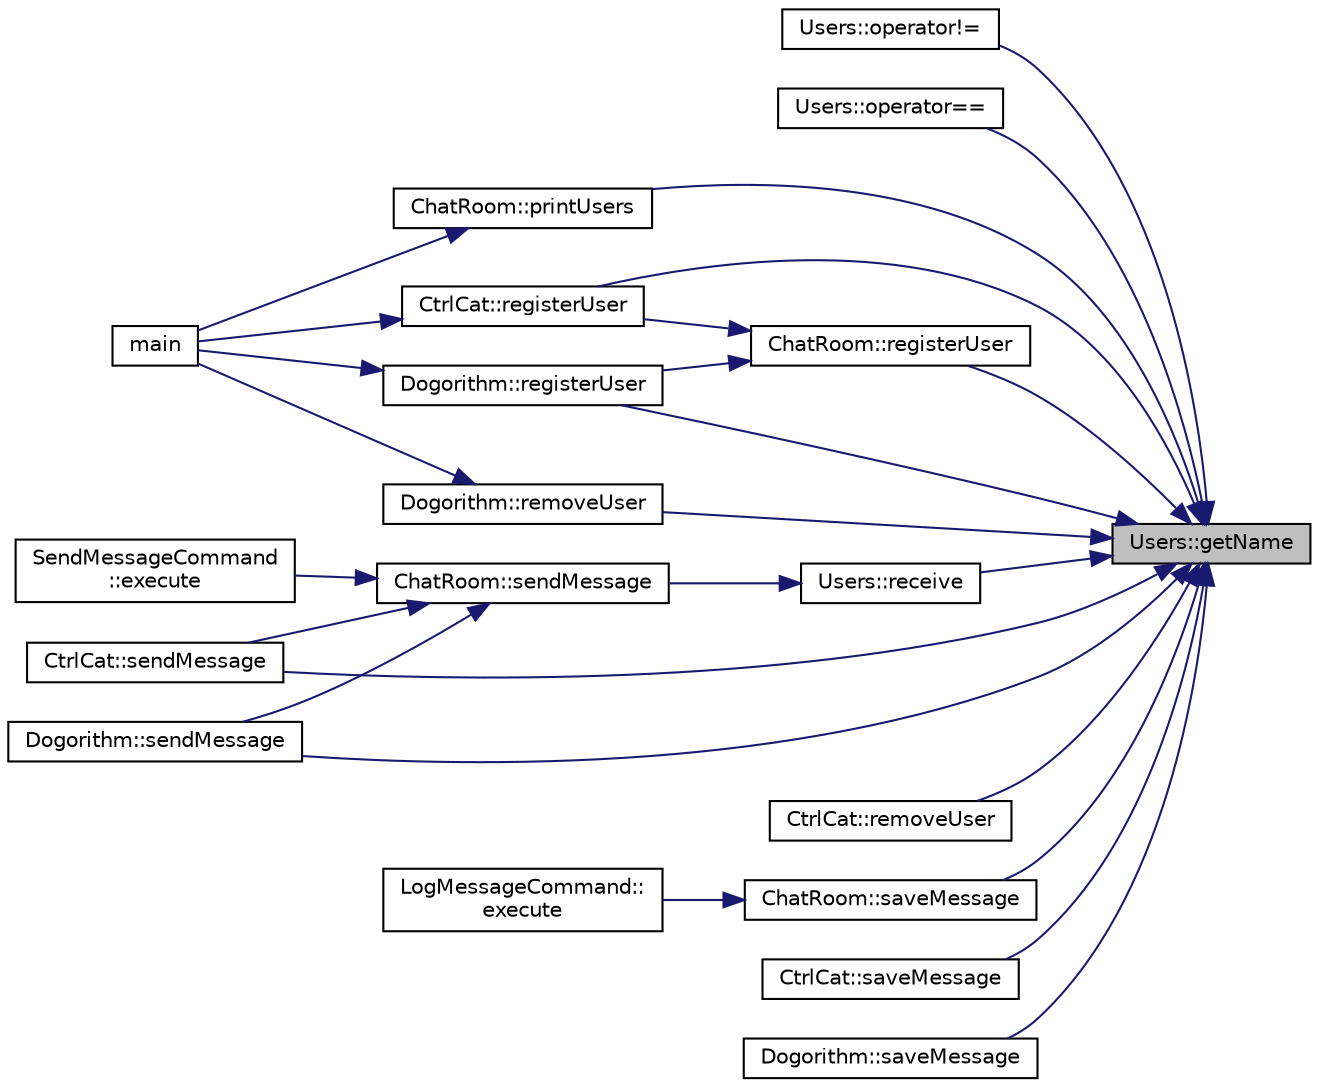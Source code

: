 digraph "Users::getName"
{
 // LATEX_PDF_SIZE
  edge [fontname="Helvetica",fontsize="10",labelfontname="Helvetica",labelfontsize="10"];
  node [fontname="Helvetica",fontsize="10",shape=record];
  rankdir="RL";
  Node1 [label="Users::getName",height=0.2,width=0.4,color="black", fillcolor="grey75", style="filled", fontcolor="black",tooltip="Get the user's display name."];
  Node1 -> Node2 [dir="back",color="midnightblue",fontsize="10",style="solid",fontname="Helvetica"];
  Node2 [label="Users::operator!=",height=0.2,width=0.4,color="black", fillcolor="white", style="filled",URL="$classUsers.html#a72d70815e414c60ebc58cb23003d2ff5",tooltip="Inequality operator for comparing users."];
  Node1 -> Node3 [dir="back",color="midnightblue",fontsize="10",style="solid",fontname="Helvetica"];
  Node3 [label="Users::operator==",height=0.2,width=0.4,color="black", fillcolor="white", style="filled",URL="$classUsers.html#a0117dc9a3f246a3e5b8c7b3122583b5a",tooltip="Equality operator for comparing users."];
  Node1 -> Node4 [dir="back",color="midnightblue",fontsize="10",style="solid",fontname="Helvetica"];
  Node4 [label="ChatRoom::printUsers",height=0.2,width=0.4,color="black", fillcolor="white", style="filled",URL="$classChatRoom.html#ad0236773e963c393648a57ff5848351c",tooltip="Print the list of users in the chat room."];
  Node4 -> Node5 [dir="back",color="midnightblue",fontsize="10",style="solid",fontname="Helvetica"];
  Node5 [label="main",height=0.2,width=0.4,color="black", fillcolor="white", style="filled",URL="$TestingMain_8cpp.html#ae66f6b31b5ad750f1fe042a706a4e3d4",tooltip=" "];
  Node1 -> Node6 [dir="back",color="midnightblue",fontsize="10",style="solid",fontname="Helvetica"];
  Node6 [label="Users::receive",height=0.2,width=0.4,color="black", fillcolor="white", style="filled",URL="$classUsers.html#ae7c1e816b6eaa92486b200f2dcb0c6f5",tooltip="Receive a message from another user."];
  Node6 -> Node7 [dir="back",color="midnightblue",fontsize="10",style="solid",fontname="Helvetica"];
  Node7 [label="ChatRoom::sendMessage",height=0.2,width=0.4,color="black", fillcolor="white", style="filled",URL="$classChatRoom.html#a152eb0249ccc3a3d15c516c20f0655da",tooltip="Send a message from a user to the chat room."];
  Node7 -> Node8 [dir="back",color="midnightblue",fontsize="10",style="solid",fontname="Helvetica"];
  Node8 [label="SendMessageCommand\l::execute",height=0.2,width=0.4,color="black", fillcolor="white", style="filled",URL="$classSendMessageCommand.html#a1393dfb26e5e5c580c87fb1f0aa38276",tooltip="Execute the send message operation."];
  Node7 -> Node9 [dir="back",color="midnightblue",fontsize="10",style="solid",fontname="Helvetica"];
  Node9 [label="CtrlCat::sendMessage",height=0.2,width=0.4,color="black", fillcolor="white", style="filled",URL="$classCtrlCat.html#a2ed0c39ec284623d2fc58637e3af129e",tooltip="Send a message from a user to the chat room."];
  Node7 -> Node10 [dir="back",color="midnightblue",fontsize="10",style="solid",fontname="Helvetica"];
  Node10 [label="Dogorithm::sendMessage",height=0.2,width=0.4,color="black", fillcolor="white", style="filled",URL="$classDogorithm.html#aadada81b37e948ed025aa56e106c2c08",tooltip="Send a message from a user to the chat room."];
  Node1 -> Node11 [dir="back",color="midnightblue",fontsize="10",style="solid",fontname="Helvetica"];
  Node11 [label="ChatRoom::registerUser",height=0.2,width=0.4,color="black", fillcolor="white", style="filled",URL="$classChatRoom.html#a78689ed978a1454993447bf7ffdff744",tooltip="Register a new user to the chat room."];
  Node11 -> Node12 [dir="back",color="midnightblue",fontsize="10",style="solid",fontname="Helvetica"];
  Node12 [label="CtrlCat::registerUser",height=0.2,width=0.4,color="black", fillcolor="white", style="filled",URL="$classCtrlCat.html#af03b24a407bd58a7cb2ef7a87077d4a8",tooltip="Register a new user to the chat room."];
  Node12 -> Node5 [dir="back",color="midnightblue",fontsize="10",style="solid",fontname="Helvetica"];
  Node11 -> Node13 [dir="back",color="midnightblue",fontsize="10",style="solid",fontname="Helvetica"];
  Node13 [label="Dogorithm::registerUser",height=0.2,width=0.4,color="black", fillcolor="white", style="filled",URL="$classDogorithm.html#a1d4a7936e9665825390f6652159c55d7",tooltip="Register a new user to the chat room."];
  Node13 -> Node5 [dir="back",color="midnightblue",fontsize="10",style="solid",fontname="Helvetica"];
  Node1 -> Node12 [dir="back",color="midnightblue",fontsize="10",style="solid",fontname="Helvetica"];
  Node1 -> Node13 [dir="back",color="midnightblue",fontsize="10",style="solid",fontname="Helvetica"];
  Node1 -> Node14 [dir="back",color="midnightblue",fontsize="10",style="solid",fontname="Helvetica"];
  Node14 [label="CtrlCat::removeUser",height=0.2,width=0.4,color="black", fillcolor="white", style="filled",URL="$classCtrlCat.html#af4d66e652688fe4c19d7fa9eb777f29b",tooltip="Remove a user from the chat room."];
  Node1 -> Node15 [dir="back",color="midnightblue",fontsize="10",style="solid",fontname="Helvetica"];
  Node15 [label="Dogorithm::removeUser",height=0.2,width=0.4,color="black", fillcolor="white", style="filled",URL="$classDogorithm.html#a77afce2e7d63306dc918ae11e9de4b2f",tooltip="Remove a user from the chat room."];
  Node15 -> Node5 [dir="back",color="midnightblue",fontsize="10",style="solid",fontname="Helvetica"];
  Node1 -> Node16 [dir="back",color="midnightblue",fontsize="10",style="solid",fontname="Helvetica"];
  Node16 [label="ChatRoom::saveMessage",height=0.2,width=0.4,color="black", fillcolor="white", style="filled",URL="$classChatRoom.html#ad5f22e8221a5d6eb7447c60e7e8d8af2",tooltip="Save a message to the chat history."];
  Node16 -> Node17 [dir="back",color="midnightblue",fontsize="10",style="solid",fontname="Helvetica"];
  Node17 [label="LogMessageCommand::\lexecute",height=0.2,width=0.4,color="black", fillcolor="white", style="filled",URL="$classLogMessageCommand.html#a3be555c3679074b6644bc058fbc6c683",tooltip="Execute the log message operation."];
  Node1 -> Node18 [dir="back",color="midnightblue",fontsize="10",style="solid",fontname="Helvetica"];
  Node18 [label="CtrlCat::saveMessage",height=0.2,width=0.4,color="black", fillcolor="white", style="filled",URL="$classCtrlCat.html#a7b92b7c8deb42b18b55747f5810130b7",tooltip="Save a message to the chat history."];
  Node1 -> Node19 [dir="back",color="midnightblue",fontsize="10",style="solid",fontname="Helvetica"];
  Node19 [label="Dogorithm::saveMessage",height=0.2,width=0.4,color="black", fillcolor="white", style="filled",URL="$classDogorithm.html#a9dce9907d8c2552f17e75e2f2a1b1557",tooltip="Save a message to the chat history."];
  Node1 -> Node9 [dir="back",color="midnightblue",fontsize="10",style="solid",fontname="Helvetica"];
  Node1 -> Node10 [dir="back",color="midnightblue",fontsize="10",style="solid",fontname="Helvetica"];
}
